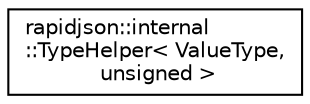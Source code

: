 digraph "Graphical Class Hierarchy"
{
 // INTERACTIVE_SVG=YES
 // LATEX_PDF_SIZE
  edge [fontname="Helvetica",fontsize="10",labelfontname="Helvetica",labelfontsize="10"];
  node [fontname="Helvetica",fontsize="10",shape=record];
  rankdir="LR";
  Node0 [label="rapidjson::internal\l::TypeHelper\< ValueType,\l unsigned \>",height=0.2,width=0.4,color="black", fillcolor="white", style="filled",URL="$structrapidjson_1_1internal_1_1_type_helper_3_01_value_type_00_01unsigned_01_4.html",tooltip=" "];
}
